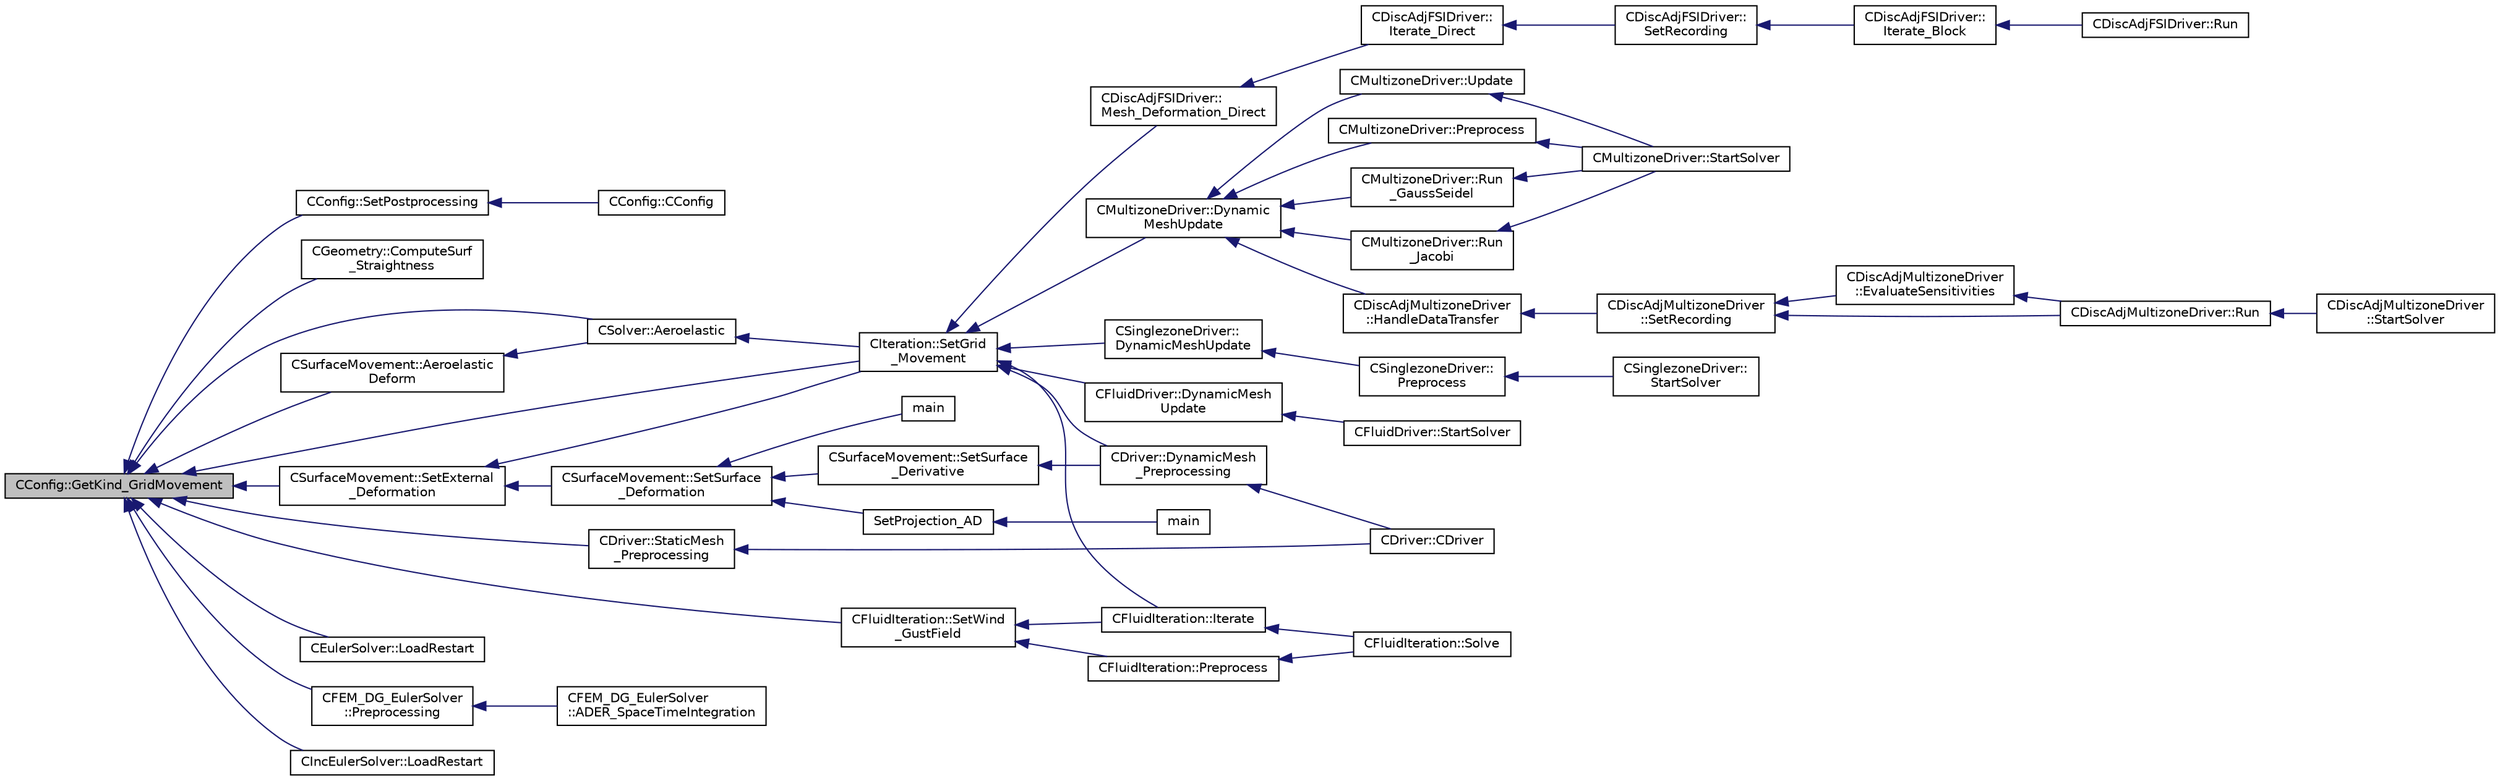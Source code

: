 digraph "CConfig::GetKind_GridMovement"
{
  edge [fontname="Helvetica",fontsize="10",labelfontname="Helvetica",labelfontsize="10"];
  node [fontname="Helvetica",fontsize="10",shape=record];
  rankdir="LR";
  Node5005 [label="CConfig::GetKind_GridMovement",height=0.2,width=0.4,color="black", fillcolor="grey75", style="filled", fontcolor="black"];
  Node5005 -> Node5006 [dir="back",color="midnightblue",fontsize="10",style="solid",fontname="Helvetica"];
  Node5006 [label="CConfig::SetPostprocessing",height=0.2,width=0.4,color="black", fillcolor="white", style="filled",URL="$class_c_config.html#aa4e0ba3c44738bd4b71e0f86f912153f",tooltip="Config file postprocessing. "];
  Node5006 -> Node5007 [dir="back",color="midnightblue",fontsize="10",style="solid",fontname="Helvetica"];
  Node5007 [label="CConfig::CConfig",height=0.2,width=0.4,color="black", fillcolor="white", style="filled",URL="$class_c_config.html#a3298c6c9512a61554a459c5988b9e97a",tooltip="Constructor of the class which reads the input file. "];
  Node5005 -> Node5008 [dir="back",color="midnightblue",fontsize="10",style="solid",fontname="Helvetica"];
  Node5008 [label="CGeometry::ComputeSurf\l_Straightness",height=0.2,width=0.4,color="black", fillcolor="white", style="filled",URL="$class_c_geometry.html#a6bc723ce56a9b77630c7ef7e54eff98c",tooltip="Check if a boundary is straight(2D) / plane(3D) for EULER_WALL and SYMMETRY_PLANE only and store the ..."];
  Node5005 -> Node5009 [dir="back",color="midnightblue",fontsize="10",style="solid",fontname="Helvetica"];
  Node5009 [label="CSurfaceMovement::Aeroelastic\lDeform",height=0.2,width=0.4,color="black", fillcolor="white", style="filled",URL="$class_c_surface_movement.html#a3576789424ca6d19f6510d94f832cbb9",tooltip="Unsteady aeroelastic grid movement by deforming the mesh. "];
  Node5009 -> Node5010 [dir="back",color="midnightblue",fontsize="10",style="solid",fontname="Helvetica"];
  Node5010 [label="CSolver::Aeroelastic",height=0.2,width=0.4,color="black", fillcolor="white", style="filled",URL="$class_c_solver.html#af130046f03f282501efef2c117af6ced",tooltip="Prepares and solves the aeroelastic equations. "];
  Node5010 -> Node5011 [dir="back",color="midnightblue",fontsize="10",style="solid",fontname="Helvetica"];
  Node5011 [label="CIteration::SetGrid\l_Movement",height=0.2,width=0.4,color="black", fillcolor="white", style="filled",URL="$class_c_iteration.html#a7b36785762f6b0c214569b185b858b6c",tooltip="Updates the positions and grid velocities for dynamic meshes between physical time steps..."];
  Node5011 -> Node5012 [dir="back",color="midnightblue",fontsize="10",style="solid",fontname="Helvetica"];
  Node5012 [label="CDriver::DynamicMesh\l_Preprocessing",height=0.2,width=0.4,color="black", fillcolor="white", style="filled",URL="$class_c_driver.html#af585d91d9c08dbddcc2b3e67dd5f5af9",tooltip="GridMovement_Preprocessing. "];
  Node5012 -> Node5013 [dir="back",color="midnightblue",fontsize="10",style="solid",fontname="Helvetica"];
  Node5013 [label="CDriver::CDriver",height=0.2,width=0.4,color="black", fillcolor="white", style="filled",URL="$class_c_driver.html#a3fca4a013a6efa9bbb38fe78a86b5f3d",tooltip="Constructor of the class. "];
  Node5011 -> Node5014 [dir="back",color="midnightblue",fontsize="10",style="solid",fontname="Helvetica"];
  Node5014 [label="CFluidDriver::DynamicMesh\lUpdate",height=0.2,width=0.4,color="black", fillcolor="white", style="filled",URL="$class_c_fluid_driver.html#a4eee67049f34a1875a42afa470e9f828",tooltip="Perform a dynamic mesh deformation, included grid velocity computation and the update of the multigri..."];
  Node5014 -> Node5015 [dir="back",color="midnightblue",fontsize="10",style="solid",fontname="Helvetica"];
  Node5015 [label="CFluidDriver::StartSolver",height=0.2,width=0.4,color="black", fillcolor="white", style="filled",URL="$class_c_fluid_driver.html#a1c122d5a4b5f562f69a84aef2b8bd6d5",tooltip="Launch the computation for all zones and all physics. "];
  Node5011 -> Node5016 [dir="back",color="midnightblue",fontsize="10",style="solid",fontname="Helvetica"];
  Node5016 [label="CDiscAdjFSIDriver::\lMesh_Deformation_Direct",height=0.2,width=0.4,color="black", fillcolor="white", style="filled",URL="$class_c_disc_adj_f_s_i_driver.html#ad683500d6b3773af342165b1b18f5c59",tooltip="Run a direct mesh deformation. "];
  Node5016 -> Node5017 [dir="back",color="midnightblue",fontsize="10",style="solid",fontname="Helvetica"];
  Node5017 [label="CDiscAdjFSIDriver::\lIterate_Direct",height=0.2,width=0.4,color="black", fillcolor="white", style="filled",URL="$class_c_disc_adj_f_s_i_driver.html#acd9e7f14d860522e48ba2b6db34efd49",tooltip="Iterate the direct solver for recording. "];
  Node5017 -> Node5018 [dir="back",color="midnightblue",fontsize="10",style="solid",fontname="Helvetica"];
  Node5018 [label="CDiscAdjFSIDriver::\lSetRecording",height=0.2,width=0.4,color="black", fillcolor="white", style="filled",URL="$class_c_disc_adj_f_s_i_driver.html#ab07394a77802e469a321ccd1b10cb988",tooltip="Set the recording for a Discrete Adjoint iteration for the FSI problem. "];
  Node5018 -> Node5019 [dir="back",color="midnightblue",fontsize="10",style="solid",fontname="Helvetica"];
  Node5019 [label="CDiscAdjFSIDriver::\lIterate_Block",height=0.2,width=0.4,color="black", fillcolor="white", style="filled",URL="$class_c_disc_adj_f_s_i_driver.html#a84949f139fa795b7d34d6ff77e82eb5c",tooltip="Iterate a certain block for adjoint FSI - may be the whole set of variables or independent and subite..."];
  Node5019 -> Node5020 [dir="back",color="midnightblue",fontsize="10",style="solid",fontname="Helvetica"];
  Node5020 [label="CDiscAdjFSIDriver::Run",height=0.2,width=0.4,color="black", fillcolor="white", style="filled",URL="$class_c_disc_adj_f_s_i_driver.html#a2e965d6e9c4dcfc296077cae225cab21",tooltip="Run a Discrete Adjoint iteration for the FSI problem. "];
  Node5011 -> Node5021 [dir="back",color="midnightblue",fontsize="10",style="solid",fontname="Helvetica"];
  Node5021 [label="CMultizoneDriver::Dynamic\lMeshUpdate",height=0.2,width=0.4,color="black", fillcolor="white", style="filled",URL="$class_c_multizone_driver.html#ad28a95a48e9750237a5e2b1bf2c4aac9",tooltip="Perform a dynamic mesh deformation, included grid velocity computation and the update of the multigri..."];
  Node5021 -> Node5022 [dir="back",color="midnightblue",fontsize="10",style="solid",fontname="Helvetica"];
  Node5022 [label="CDiscAdjMultizoneDriver\l::HandleDataTransfer",height=0.2,width=0.4,color="black", fillcolor="white", style="filled",URL="$class_c_disc_adj_multizone_driver.html#ab33de05a7a1f77dcf60014a4a35dd4f1",tooltip="Transfer data between zones and update grids when required. "];
  Node5022 -> Node5023 [dir="back",color="midnightblue",fontsize="10",style="solid",fontname="Helvetica"];
  Node5023 [label="CDiscAdjMultizoneDriver\l::SetRecording",height=0.2,width=0.4,color="black", fillcolor="white", style="filled",URL="$class_c_disc_adj_multizone_driver.html#a441f8669a04147aacab7df463e1dd021",tooltip="Record one iteration of the primal problem within each zone. "];
  Node5023 -> Node5024 [dir="back",color="midnightblue",fontsize="10",style="solid",fontname="Helvetica"];
  Node5024 [label="CDiscAdjMultizoneDriver::Run",height=0.2,width=0.4,color="black", fillcolor="white", style="filled",URL="$class_c_disc_adj_multizone_driver.html#af996aecdb6d20aa4fc81c9b67295abf5",tooltip="[Overload] Run an discrete adjoint update of all solvers within multiple zones. "];
  Node5024 -> Node5025 [dir="back",color="midnightblue",fontsize="10",style="solid",fontname="Helvetica"];
  Node5025 [label="CDiscAdjMultizoneDriver\l::StartSolver",height=0.2,width=0.4,color="black", fillcolor="white", style="filled",URL="$class_c_disc_adj_multizone_driver.html#a75de0a1a482ceeed4301a384f1515092",tooltip="[Overload] Launch the computation for discrete adjoint multizone problems. "];
  Node5023 -> Node5026 [dir="back",color="midnightblue",fontsize="10",style="solid",fontname="Helvetica"];
  Node5026 [label="CDiscAdjMultizoneDriver\l::EvaluateSensitivities",height=0.2,width=0.4,color="black", fillcolor="white", style="filled",URL="$class_c_disc_adj_multizone_driver.html#ac2789097629674cfb7d4de64954024df",tooltip="Evaluate sensitivites for the current adjoint solution and output files. "];
  Node5026 -> Node5024 [dir="back",color="midnightblue",fontsize="10",style="solid",fontname="Helvetica"];
  Node5021 -> Node5027 [dir="back",color="midnightblue",fontsize="10",style="solid",fontname="Helvetica"];
  Node5027 [label="CMultizoneDriver::Preprocess",height=0.2,width=0.4,color="black", fillcolor="white", style="filled",URL="$class_c_multizone_driver.html#a29c97f0dff69501feb7d5f8fe2670088",tooltip="Preprocess the multizone iteration. "];
  Node5027 -> Node5028 [dir="back",color="midnightblue",fontsize="10",style="solid",fontname="Helvetica"];
  Node5028 [label="CMultizoneDriver::StartSolver",height=0.2,width=0.4,color="black", fillcolor="white", style="filled",URL="$class_c_multizone_driver.html#a03cfc000c383ef0d86d34e1c6aef5ff3",tooltip="[Overload] Launch the computation for multizone problems. "];
  Node5021 -> Node5029 [dir="back",color="midnightblue",fontsize="10",style="solid",fontname="Helvetica"];
  Node5029 [label="CMultizoneDriver::Run\l_GaussSeidel",height=0.2,width=0.4,color="black", fillcolor="white", style="filled",URL="$class_c_multizone_driver.html#a8036223cdbe0c0d4552f17f6bad9189b",tooltip="Run a Block Gauss-Seidel iteration in all physical zones. "];
  Node5029 -> Node5028 [dir="back",color="midnightblue",fontsize="10",style="solid",fontname="Helvetica"];
  Node5021 -> Node5030 [dir="back",color="midnightblue",fontsize="10",style="solid",fontname="Helvetica"];
  Node5030 [label="CMultizoneDriver::Run\l_Jacobi",height=0.2,width=0.4,color="black", fillcolor="white", style="filled",URL="$class_c_multizone_driver.html#a1bf2824daac5a10e8fb7387676eee338",tooltip="Run a Block-Jacobi iteration in all physical zones. "];
  Node5030 -> Node5028 [dir="back",color="midnightblue",fontsize="10",style="solid",fontname="Helvetica"];
  Node5021 -> Node5031 [dir="back",color="midnightblue",fontsize="10",style="solid",fontname="Helvetica"];
  Node5031 [label="CMultizoneDriver::Update",height=0.2,width=0.4,color="black", fillcolor="white", style="filled",URL="$class_c_multizone_driver.html#ac5d960382730c14b035965906cf02cb6",tooltip="Update the dual-time solution within multiple zones. "];
  Node5031 -> Node5028 [dir="back",color="midnightblue",fontsize="10",style="solid",fontname="Helvetica"];
  Node5011 -> Node5032 [dir="back",color="midnightblue",fontsize="10",style="solid",fontname="Helvetica"];
  Node5032 [label="CSinglezoneDriver::\lDynamicMeshUpdate",height=0.2,width=0.4,color="black", fillcolor="white", style="filled",URL="$class_c_singlezone_driver.html#a8cf4c7786b495d459818b656a7f6a357",tooltip="Perform a dynamic mesh deformation, included grid velocity computation and the update of the multigri..."];
  Node5032 -> Node5033 [dir="back",color="midnightblue",fontsize="10",style="solid",fontname="Helvetica"];
  Node5033 [label="CSinglezoneDriver::\lPreprocess",height=0.2,width=0.4,color="black", fillcolor="white", style="filled",URL="$class_c_singlezone_driver.html#adc6587c2d0cd656a4fbdebaf611fbbc8",tooltip="Preprocess the single-zone iteration. "];
  Node5033 -> Node5034 [dir="back",color="midnightblue",fontsize="10",style="solid",fontname="Helvetica"];
  Node5034 [label="CSinglezoneDriver::\lStartSolver",height=0.2,width=0.4,color="black", fillcolor="white", style="filled",URL="$class_c_singlezone_driver.html#a6eb4215f7ee740a6d5edb798110ce44a",tooltip="[Overload] Launch the computation for single-zone problems. "];
  Node5011 -> Node5035 [dir="back",color="midnightblue",fontsize="10",style="solid",fontname="Helvetica"];
  Node5035 [label="CFluidIteration::Iterate",height=0.2,width=0.4,color="black", fillcolor="white", style="filled",URL="$class_c_fluid_iteration.html#ab1379b4cba3d8c893395123fb6030986",tooltip="Perform a single iteration of the fluid system. "];
  Node5035 -> Node5036 [dir="back",color="midnightblue",fontsize="10",style="solid",fontname="Helvetica"];
  Node5036 [label="CFluidIteration::Solve",height=0.2,width=0.4,color="black", fillcolor="white", style="filled",URL="$class_c_fluid_iteration.html#ae22cd342c9c9d2ea5ac3f5103394ff80",tooltip="Iterate the fluid system for a number of Inner_Iter iterations. "];
  Node5005 -> Node5037 [dir="back",color="midnightblue",fontsize="10",style="solid",fontname="Helvetica"];
  Node5037 [label="CSurfaceMovement::SetExternal\l_Deformation",height=0.2,width=0.4,color="black", fillcolor="white", style="filled",URL="$class_c_surface_movement.html#a575ff545fe6de6e84fb8fed8e1615edb",tooltip="Set any surface deformationsbased on an input file. "];
  Node5037 -> Node5038 [dir="back",color="midnightblue",fontsize="10",style="solid",fontname="Helvetica"];
  Node5038 [label="CSurfaceMovement::SetSurface\l_Deformation",height=0.2,width=0.4,color="black", fillcolor="white", style="filled",URL="$class_c_surface_movement.html#a23bec9fbe1bcd7f6117100de93381ac3",tooltip="Set the surface/boundary deformation. "];
  Node5038 -> Node5039 [dir="back",color="midnightblue",fontsize="10",style="solid",fontname="Helvetica"];
  Node5039 [label="CSurfaceMovement::SetSurface\l_Derivative",height=0.2,width=0.4,color="black", fillcolor="white", style="filled",URL="$class_c_surface_movement.html#af6aac73d04565bf6e9b81305b66e97e7",tooltip="Set derivatives of the surface/boundary deformation. "];
  Node5039 -> Node5012 [dir="back",color="midnightblue",fontsize="10",style="solid",fontname="Helvetica"];
  Node5038 -> Node5040 [dir="back",color="midnightblue",fontsize="10",style="solid",fontname="Helvetica"];
  Node5040 [label="main",height=0.2,width=0.4,color="black", fillcolor="white", style="filled",URL="$_s_u2___d_e_f_8cpp.html#a0ddf1224851353fc92bfbff6f499fa97"];
  Node5038 -> Node5041 [dir="back",color="midnightblue",fontsize="10",style="solid",fontname="Helvetica"];
  Node5041 [label="SetProjection_AD",height=0.2,width=0.4,color="black", fillcolor="white", style="filled",URL="$_s_u2___d_o_t_8cpp.html#a3fceed882e8eb3d6796c8e8396af7d87",tooltip="Projection of the surface sensitivity using algorithmic differentiation (AD). "];
  Node5041 -> Node5042 [dir="back",color="midnightblue",fontsize="10",style="solid",fontname="Helvetica"];
  Node5042 [label="main",height=0.2,width=0.4,color="black", fillcolor="white", style="filled",URL="$_s_u2___d_o_t_8cpp.html#a0ddf1224851353fc92bfbff6f499fa97"];
  Node5037 -> Node5011 [dir="back",color="midnightblue",fontsize="10",style="solid",fontname="Helvetica"];
  Node5005 -> Node5043 [dir="back",color="midnightblue",fontsize="10",style="solid",fontname="Helvetica"];
  Node5043 [label="CDriver::StaticMesh\l_Preprocessing",height=0.2,width=0.4,color="black", fillcolor="white", style="filled",URL="$class_c_driver.html#ac4ac2e6f55c3956cfa44e07e03509112",tooltip="Initiate value for static mesh movement such as the gridVel for the ROTATING frame. "];
  Node5043 -> Node5013 [dir="back",color="midnightblue",fontsize="10",style="solid",fontname="Helvetica"];
  Node5005 -> Node5011 [dir="back",color="midnightblue",fontsize="10",style="solid",fontname="Helvetica"];
  Node5005 -> Node5044 [dir="back",color="midnightblue",fontsize="10",style="solid",fontname="Helvetica"];
  Node5044 [label="CFluidIteration::SetWind\l_GustField",height=0.2,width=0.4,color="black", fillcolor="white", style="filled",URL="$class_c_fluid_iteration.html#a5d649a21860ed9cefd56a18e3fc4557a",tooltip="Imposes a gust via the grid velocities. "];
  Node5044 -> Node5045 [dir="back",color="midnightblue",fontsize="10",style="solid",fontname="Helvetica"];
  Node5045 [label="CFluidIteration::Preprocess",height=0.2,width=0.4,color="black", fillcolor="white", style="filled",URL="$class_c_fluid_iteration.html#a9fe831e72f07c42d9c04d20ecd87a1e1",tooltip="Preprocessing to prepare for an iteration of the physics. "];
  Node5045 -> Node5036 [dir="back",color="midnightblue",fontsize="10",style="solid",fontname="Helvetica"];
  Node5044 -> Node5035 [dir="back",color="midnightblue",fontsize="10",style="solid",fontname="Helvetica"];
  Node5005 -> Node5046 [dir="back",color="midnightblue",fontsize="10",style="solid",fontname="Helvetica"];
  Node5046 [label="CEulerSolver::LoadRestart",height=0.2,width=0.4,color="black", fillcolor="white", style="filled",URL="$class_c_euler_solver.html#a463d0854ec9cfb4a277794df9329ebae",tooltip="Load a solution from a restart file. "];
  Node5005 -> Node5047 [dir="back",color="midnightblue",fontsize="10",style="solid",fontname="Helvetica"];
  Node5047 [label="CFEM_DG_EulerSolver\l::Preprocessing",height=0.2,width=0.4,color="black", fillcolor="white", style="filled",URL="$class_c_f_e_m___d_g___euler_solver.html#aeb9ecebe3a3192fa6a00b0dcdf88d469",tooltip="Compute primitive variables and their gradients. "];
  Node5047 -> Node5048 [dir="back",color="midnightblue",fontsize="10",style="solid",fontname="Helvetica"];
  Node5048 [label="CFEM_DG_EulerSolver\l::ADER_SpaceTimeIntegration",height=0.2,width=0.4,color="black", fillcolor="white", style="filled",URL="$class_c_f_e_m___d_g___euler_solver.html#a7f0da04d44069701db2228210b91c59e",tooltip="Function, to carry out the space time integration for ADER with time accurate local time stepping..."];
  Node5005 -> Node5049 [dir="back",color="midnightblue",fontsize="10",style="solid",fontname="Helvetica"];
  Node5049 [label="CIncEulerSolver::LoadRestart",height=0.2,width=0.4,color="black", fillcolor="white", style="filled",URL="$class_c_inc_euler_solver.html#aa4c572590c60bbc0f3db269eb55ea12f",tooltip="Load a solution from a restart file. "];
  Node5005 -> Node5010 [dir="back",color="midnightblue",fontsize="10",style="solid",fontname="Helvetica"];
}
